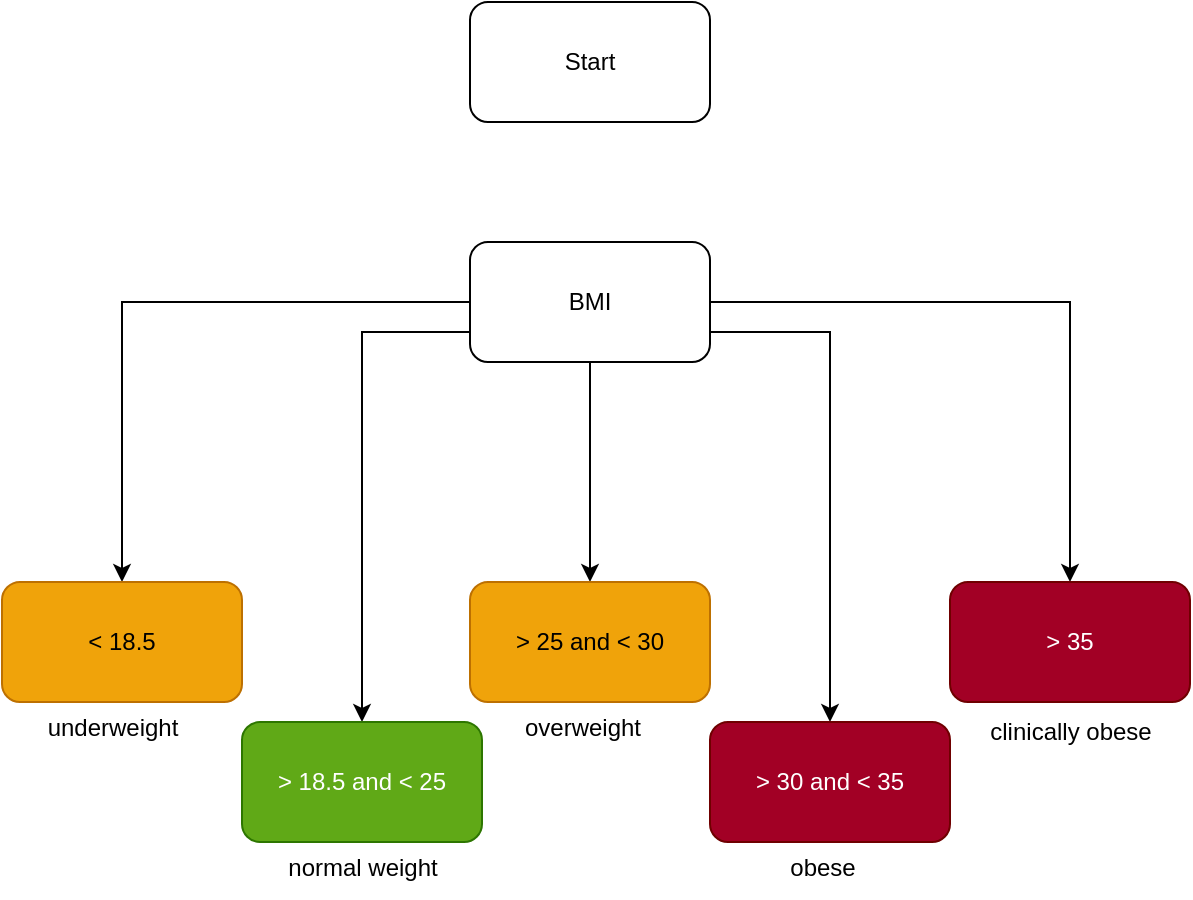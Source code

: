 <mxfile version="21.3.5" type="github">
  <diagram name="Page-1" id="0dQh6Ee2WNbGKblYEW82">
    <mxGraphModel dx="593" dy="665" grid="1" gridSize="10" guides="1" tooltips="1" connect="1" arrows="1" fold="1" page="1" pageScale="1" pageWidth="827" pageHeight="1169" math="0" shadow="0">
      <root>
        <mxCell id="0" />
        <mxCell id="1" parent="0" />
        <mxCell id="vwSYMOZn7yaXdKadvoo0-1" value="Start" style="rounded=1;whiteSpace=wrap;html=1;" vertex="1" parent="1">
          <mxGeometry x="354" y="70" width="120" height="60" as="geometry" />
        </mxCell>
        <mxCell id="vwSYMOZn7yaXdKadvoo0-9" style="edgeStyle=orthogonalEdgeStyle;rounded=0;orthogonalLoop=1;jettySize=auto;html=1;exitX=0.5;exitY=1;exitDx=0;exitDy=0;entryX=0.5;entryY=0;entryDx=0;entryDy=0;" edge="1" parent="1" source="vwSYMOZn7yaXdKadvoo0-2" target="vwSYMOZn7yaXdKadvoo0-5">
          <mxGeometry relative="1" as="geometry" />
        </mxCell>
        <mxCell id="vwSYMOZn7yaXdKadvoo0-10" style="edgeStyle=orthogonalEdgeStyle;rounded=0;orthogonalLoop=1;jettySize=auto;html=1;exitX=0;exitY=0.5;exitDx=0;exitDy=0;entryX=0.5;entryY=0;entryDx=0;entryDy=0;" edge="1" parent="1" source="vwSYMOZn7yaXdKadvoo0-2" target="vwSYMOZn7yaXdKadvoo0-7">
          <mxGeometry relative="1" as="geometry" />
        </mxCell>
        <mxCell id="vwSYMOZn7yaXdKadvoo0-11" style="edgeStyle=orthogonalEdgeStyle;rounded=0;orthogonalLoop=1;jettySize=auto;html=1;exitX=1;exitY=0.5;exitDx=0;exitDy=0;entryX=0.5;entryY=0;entryDx=0;entryDy=0;" edge="1" parent="1" source="vwSYMOZn7yaXdKadvoo0-2" target="vwSYMOZn7yaXdKadvoo0-6">
          <mxGeometry relative="1" as="geometry" />
        </mxCell>
        <mxCell id="vwSYMOZn7yaXdKadvoo0-15" style="edgeStyle=orthogonalEdgeStyle;rounded=0;orthogonalLoop=1;jettySize=auto;html=1;exitX=1;exitY=0.75;exitDx=0;exitDy=0;" edge="1" parent="1" source="vwSYMOZn7yaXdKadvoo0-2" target="vwSYMOZn7yaXdKadvoo0-3">
          <mxGeometry relative="1" as="geometry" />
        </mxCell>
        <mxCell id="vwSYMOZn7yaXdKadvoo0-16" style="edgeStyle=orthogonalEdgeStyle;rounded=0;orthogonalLoop=1;jettySize=auto;html=1;exitX=0;exitY=0.75;exitDx=0;exitDy=0;entryX=0.5;entryY=0;entryDx=0;entryDy=0;" edge="1" parent="1" source="vwSYMOZn7yaXdKadvoo0-2" target="vwSYMOZn7yaXdKadvoo0-4">
          <mxGeometry relative="1" as="geometry" />
        </mxCell>
        <mxCell id="vwSYMOZn7yaXdKadvoo0-2" value="BMI" style="rounded=1;whiteSpace=wrap;html=1;" vertex="1" parent="1">
          <mxGeometry x="354" y="190" width="120" height="60" as="geometry" />
        </mxCell>
        <mxCell id="vwSYMOZn7yaXdKadvoo0-3" value="&amp;gt; 30 and &amp;lt; 35" style="rounded=1;whiteSpace=wrap;html=1;fillColor=#a20025;fontColor=#ffffff;strokeColor=#6F0000;" vertex="1" parent="1">
          <mxGeometry x="474" y="430" width="120" height="60" as="geometry" />
        </mxCell>
        <mxCell id="vwSYMOZn7yaXdKadvoo0-4" value="&amp;gt; 18.5 and &amp;lt; 25" style="rounded=1;whiteSpace=wrap;html=1;fillColor=#60a917;fontColor=#ffffff;strokeColor=#2D7600;" vertex="1" parent="1">
          <mxGeometry x="240" y="430" width="120" height="60" as="geometry" />
        </mxCell>
        <mxCell id="vwSYMOZn7yaXdKadvoo0-5" value="&amp;gt; 25 and &amp;lt; 30" style="rounded=1;whiteSpace=wrap;html=1;fillColor=#f0a30a;fontColor=#000000;strokeColor=#BD7000;" vertex="1" parent="1">
          <mxGeometry x="354" y="360" width="120" height="60" as="geometry" />
        </mxCell>
        <mxCell id="vwSYMOZn7yaXdKadvoo0-6" value="&amp;gt; 35" style="rounded=1;whiteSpace=wrap;html=1;fillColor=#a20025;fontColor=#ffffff;strokeColor=#6F0000;" vertex="1" parent="1">
          <mxGeometry x="594" y="360" width="120" height="60" as="geometry" />
        </mxCell>
        <mxCell id="vwSYMOZn7yaXdKadvoo0-7" value="&amp;lt; 18.5" style="rounded=1;whiteSpace=wrap;html=1;fillColor=#f0a30a;fontColor=#000000;strokeColor=#BD7000;" vertex="1" parent="1">
          <mxGeometry x="120" y="360" width="120" height="60" as="geometry" />
        </mxCell>
        <mxCell id="vwSYMOZn7yaXdKadvoo0-17" value="clinically obese" style="text;html=1;align=center;verticalAlign=middle;resizable=0;points=[];autosize=1;strokeColor=none;fillColor=none;" vertex="1" parent="1">
          <mxGeometry x="604" y="420" width="100" height="30" as="geometry" />
        </mxCell>
        <mxCell id="vwSYMOZn7yaXdKadvoo0-18" value="obese" style="text;html=1;align=center;verticalAlign=middle;resizable=0;points=[];autosize=1;strokeColor=none;fillColor=none;" vertex="1" parent="1">
          <mxGeometry x="500" y="488" width="60" height="30" as="geometry" />
        </mxCell>
        <mxCell id="vwSYMOZn7yaXdKadvoo0-19" value="overweight" style="text;html=1;align=center;verticalAlign=middle;resizable=0;points=[];autosize=1;strokeColor=none;fillColor=none;" vertex="1" parent="1">
          <mxGeometry x="370" y="418" width="80" height="30" as="geometry" />
        </mxCell>
        <mxCell id="vwSYMOZn7yaXdKadvoo0-20" value="normal weight&lt;br&gt;" style="text;html=1;align=center;verticalAlign=middle;resizable=0;points=[];autosize=1;strokeColor=none;fillColor=none;" vertex="1" parent="1">
          <mxGeometry x="250" y="488" width="100" height="30" as="geometry" />
        </mxCell>
        <mxCell id="vwSYMOZn7yaXdKadvoo0-23" value="underweight" style="text;html=1;align=center;verticalAlign=middle;resizable=0;points=[];autosize=1;strokeColor=none;fillColor=none;" vertex="1" parent="1">
          <mxGeometry x="130" y="418" width="90" height="30" as="geometry" />
        </mxCell>
      </root>
    </mxGraphModel>
  </diagram>
</mxfile>
